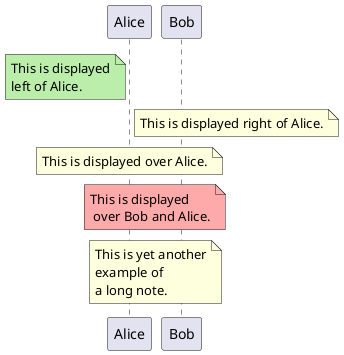 @startuml
participant Alice
participant Bob
note left of Alice #bea : This is displayed\nleft of Alice.

note right of Alice: This is displayed right of Alice.

note over Alice: This is displayed over Alice.

note over Alice, Bob #FFAAAA: This is displayed\n over Bob and Alice.

note over Bob, Alice : This is yet another\nexample of\na long note.

@enduml